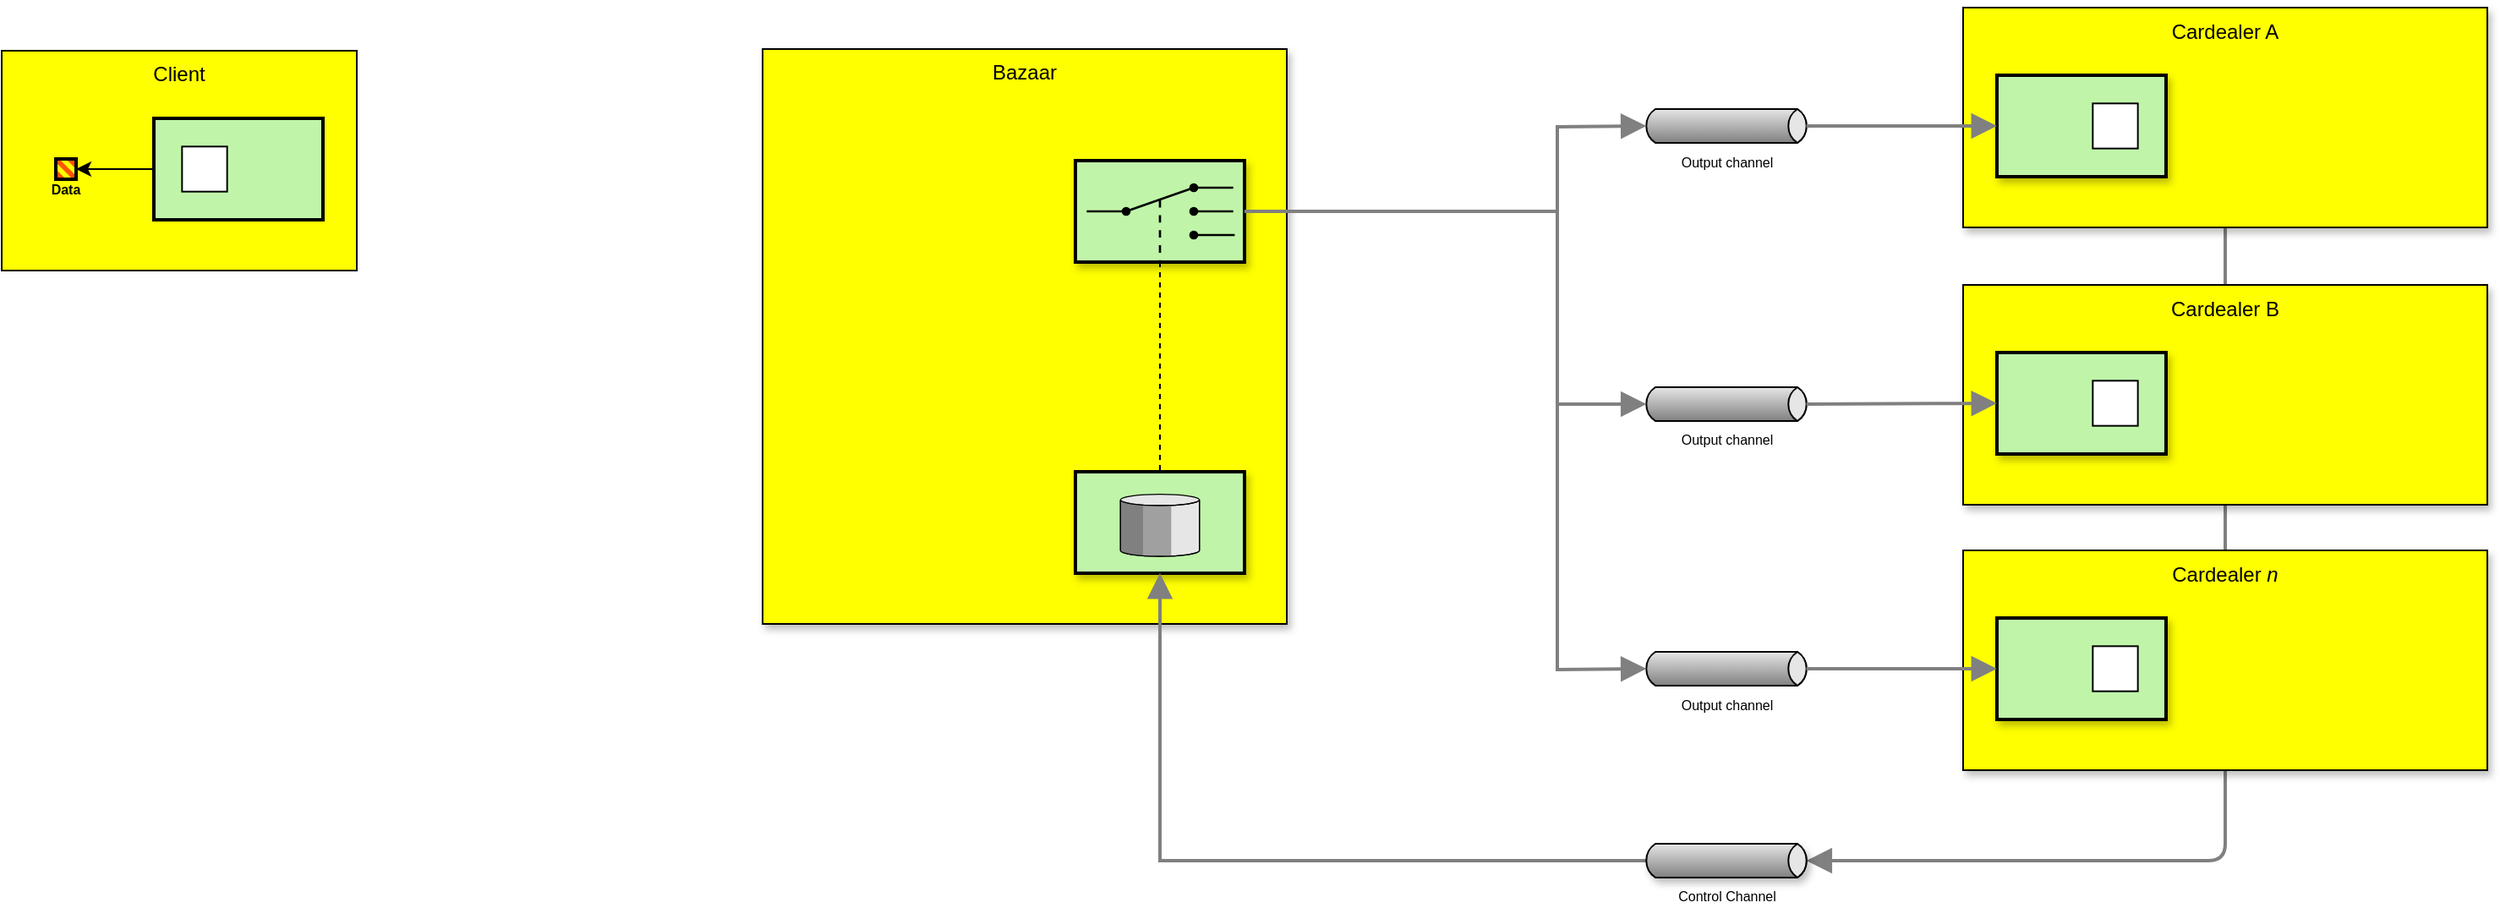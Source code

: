 <mxfile version="10.5.2" type="device"><diagram id="vUIkzF6_i8L9vmRWqU7M" name="Page-1"><mxGraphModel dx="1803" dy="812" grid="1" gridSize="10" guides="1" tooltips="1" connect="1" arrows="1" fold="1" page="0" pageScale="1" pageWidth="827" pageHeight="1169" math="0" shadow="0"><root><mxCell id="0"/><mxCell id="1" parent="0"/><mxCell id="Mn6RaP3FvcB8I4_bRsd--51" value="" style="edgeStyle=none;html=1;strokeColor=#808080;endArrow=block;endSize=10;dashed=0;verticalAlign=bottom;strokeWidth=2;shadow=0;exitX=0.5;exitY=1;exitDx=0;exitDy=0;entryX=1;entryY=0.5;entryDx=-2.7;entryDy=0;entryPerimeter=0;" edge="1" parent="1" source="Mn6RaP3FvcB8I4_bRsd--6" target="Mn6RaP3FvcB8I4_bRsd--50"><mxGeometry width="160" relative="1" as="geometry"><mxPoint x="120" y="560" as="sourcePoint"/><mxPoint x="280" y="560" as="targetPoint"/><Array as="points"><mxPoint x="1065" y="510"/></Array></mxGeometry></mxCell><mxCell id="Mn6RaP3FvcB8I4_bRsd--4" value="Client" style="rounded=0;whiteSpace=wrap;html=1;fillColor=#FFFF00;verticalAlign=top;" vertex="1" parent="1"><mxGeometry x="-250" y="31" width="210" height="130" as="geometry"/></mxCell><mxCell id="Mn6RaP3FvcB8I4_bRsd--20" style="edgeStyle=orthogonalEdgeStyle;rounded=0;orthogonalLoop=1;jettySize=auto;html=1;exitX=0;exitY=0.5;exitDx=0;exitDy=0;entryX=1;entryY=0.5;entryDx=0;entryDy=0;entryPerimeter=0;" edge="1" parent="1" source="Mn6RaP3FvcB8I4_bRsd--1" target="Mn6RaP3FvcB8I4_bRsd--19"><mxGeometry relative="1" as="geometry"/></mxCell><mxCell id="Mn6RaP3FvcB8I4_bRsd--1" value="" style="strokeWidth=2;dashed=0;align=center;fontSize=8;shape=rect;verticalLabelPosition=bottom;verticalAlign=top;fillColor=#c0f5a9;strokeColor=#000000;" vertex="1" parent="1"><mxGeometry x="-160" y="71" width="100" height="60" as="geometry"/></mxCell><mxCell id="Mn6RaP3FvcB8I4_bRsd--2" value="" style="strokeWidth=1;dashed=0;align=center;fontSize=8;shape=rect;fillColor=#ffffff;strokeColor=#000000;" vertex="1" parent="Mn6RaP3FvcB8I4_bRsd--1"><mxGeometry x="16.667" y="16.667" width="26.667" height="26.667" as="geometry"/></mxCell><mxCell id="Mn6RaP3FvcB8I4_bRsd--5" value="Bazaar" style="rounded=0;whiteSpace=wrap;html=1;fillColor=#FFFF00;verticalAlign=top;shadow=1;" vertex="1" parent="1"><mxGeometry x="200" y="30" width="310" height="340" as="geometry"/></mxCell><mxCell id="Mn6RaP3FvcB8I4_bRsd--6" value="Cardealer A" style="rounded=0;whiteSpace=wrap;html=1;fillColor=#FFFF00;verticalAlign=top;shadow=1;" vertex="1" parent="1"><mxGeometry x="910" y="5.5" width="310" height="130" as="geometry"/></mxCell><mxCell id="Mn6RaP3FvcB8I4_bRsd--16" value="" style="strokeWidth=2;outlineConnect=0;dashed=0;align=center;fontSize=8;verticalLabelPosition=bottom;verticalAlign=top;shape=mxgraph.eip.message_store;fillColor=#c0f5a9;strokeColor=#000000;shadow=1;" vertex="1" parent="1"><mxGeometry x="385" y="280" width="100" height="60" as="geometry"/></mxCell><mxCell id="Mn6RaP3FvcB8I4_bRsd--19" value="Data" style="strokeWidth=2;outlineConnect=0;dashed=0;align=center;fontSize=8;shape=mxgraph.eip.message_1;fillColor=#ff5500;strokeColor=#000000;fontStyle=1;verticalAlign=middle;labelPosition=center;verticalLabelPosition=bottom;" vertex="1" parent="1"><mxGeometry x="-218" y="95" width="12" height="12" as="geometry"/></mxCell><mxCell id="Mn6RaP3FvcB8I4_bRsd--22" value="" style="strokeWidth=2;dashed=0;align=center;fontSize=8;shape=rect;verticalLabelPosition=bottom;verticalAlign=top;fillColor=#c0f5a9;strokeColor=#000000;shadow=1;" vertex="1" parent="1"><mxGeometry x="930" y="45.5" width="100" height="60" as="geometry"/></mxCell><mxCell id="Mn6RaP3FvcB8I4_bRsd--23" value="" style="strokeWidth=1;dashed=0;align=center;fontSize=8;shape=rect;fillColor=#ffffff;strokeColor=#000000;" vertex="1" parent="Mn6RaP3FvcB8I4_bRsd--22"><mxGeometry x="56.667" y="16.667" width="26.667" height="26.667" as="geometry"/></mxCell><mxCell id="Mn6RaP3FvcB8I4_bRsd--25" style="edgeStyle=orthogonalEdgeStyle;rounded=0;orthogonalLoop=1;jettySize=auto;html=1;dashed=1;endArrow=none;endFill=0;" edge="1" parent="1" source="Mn6RaP3FvcB8I4_bRsd--24" target="Mn6RaP3FvcB8I4_bRsd--16"><mxGeometry relative="1" as="geometry"/></mxCell><mxCell id="Mn6RaP3FvcB8I4_bRsd--24" value="" style="strokeWidth=2;outlineConnect=0;dashed=0;align=center;fontSize=8;fillColor=#c0f5a9;verticalLabelPosition=bottom;verticalAlign=top;strokeColor=#000000;shape=mxgraph.eip.dynamic_router;shadow=1;" vertex="1" parent="1"><mxGeometry x="385" y="96" width="100" height="60" as="geometry"/></mxCell><mxCell id="Mn6RaP3FvcB8I4_bRsd--26" value="Cardealer B" style="rounded=0;whiteSpace=wrap;html=1;fillColor=#FFFF00;verticalAlign=top;shadow=1;" vertex="1" parent="1"><mxGeometry x="910" y="169.5" width="310" height="130" as="geometry"/></mxCell><mxCell id="Mn6RaP3FvcB8I4_bRsd--27" value="" style="strokeWidth=2;dashed=0;align=center;fontSize=8;shape=rect;verticalLabelPosition=bottom;verticalAlign=top;fillColor=#c0f5a9;strokeColor=#000000;shadow=1;" vertex="1" parent="1"><mxGeometry x="930" y="209.5" width="100" height="60" as="geometry"/></mxCell><mxCell id="Mn6RaP3FvcB8I4_bRsd--28" value="" style="strokeWidth=1;dashed=0;align=center;fontSize=8;shape=rect;fillColor=#ffffff;strokeColor=#000000;" vertex="1" parent="Mn6RaP3FvcB8I4_bRsd--27"><mxGeometry x="56.667" y="16.667" width="26.667" height="26.667" as="geometry"/></mxCell><mxCell id="Mn6RaP3FvcB8I4_bRsd--29" value="Cardealer &lt;i&gt;n&lt;/i&gt;" style="rounded=0;whiteSpace=wrap;html=1;fillColor=#FFFF00;verticalAlign=top;shadow=1;" vertex="1" parent="1"><mxGeometry x="910" y="326.5" width="310" height="130" as="geometry"/></mxCell><mxCell id="Mn6RaP3FvcB8I4_bRsd--30" value="" style="strokeWidth=2;dashed=0;align=center;fontSize=8;shape=rect;verticalLabelPosition=bottom;verticalAlign=top;fillColor=#c0f5a9;strokeColor=#000000;shadow=1;" vertex="1" parent="1"><mxGeometry x="930" y="366.5" width="100" height="60" as="geometry"/></mxCell><mxCell id="Mn6RaP3FvcB8I4_bRsd--31" value="" style="strokeWidth=1;dashed=0;align=center;fontSize=8;shape=rect;fillColor=#ffffff;strokeColor=#000000;" vertex="1" parent="Mn6RaP3FvcB8I4_bRsd--30"><mxGeometry x="56.667" y="16.667" width="26.667" height="26.667" as="geometry"/></mxCell><mxCell id="Mn6RaP3FvcB8I4_bRsd--40" value="Output channel" style="strokeWidth=1;outlineConnect=0;strokeColor=#000000;dashed=0;align=center;html=1;fontSize=8;shape=mxgraph.eip.messageChannel;verticalLabelPosition=bottom;labelBackgroundColor=#ffffff;verticalAlign=top;fillColor=#B0AFAF;" vertex="1" parent="1"><mxGeometry x="720" y="65.5" width="100" height="20" as="geometry"/></mxCell><mxCell id="Mn6RaP3FvcB8I4_bRsd--41" value="Output channel" style="strokeWidth=1;outlineConnect=0;strokeColor=#000000;dashed=0;align=center;html=1;fontSize=8;shape=mxgraph.eip.messageChannel;verticalLabelPosition=bottom;labelBackgroundColor=#ffffff;verticalAlign=top;fillColor=#B0AFAF;" vertex="1" parent="1"><mxGeometry x="720" y="230" width="100" height="20" as="geometry"/></mxCell><mxCell id="Mn6RaP3FvcB8I4_bRsd--42" value="Output channel" style="strokeWidth=1;outlineConnect=0;strokeColor=#000000;dashed=0;align=center;html=1;fontSize=8;shape=mxgraph.eip.messageChannel;verticalLabelPosition=bottom;labelBackgroundColor=#ffffff;verticalAlign=top;fillColor=#B0AFAF;" vertex="1" parent="1"><mxGeometry x="720" y="386.5" width="100" height="20" as="geometry"/></mxCell><mxCell id="Mn6RaP3FvcB8I4_bRsd--43" value="" style="edgeStyle=none;html=1;strokeColor=#808080;endArrow=block;endSize=10;dashed=0;verticalAlign=bottom;strokeWidth=2;exitX=1;exitY=0.5;exitDx=0;exitDy=0;exitPerimeter=0;entryX=0;entryY=0.5;entryDx=2.7;entryDy=0;entryPerimeter=0;rounded=0;" edge="1" parent="1" source="Mn6RaP3FvcB8I4_bRsd--24" target="Mn6RaP3FvcB8I4_bRsd--41"><mxGeometry width="160" relative="1" as="geometry"><mxPoint x="660" y="140" as="sourcePoint"/><mxPoint x="720" y="250" as="targetPoint"/><Array as="points"><mxPoint x="670" y="126"/><mxPoint x="670" y="240"/></Array></mxGeometry></mxCell><mxCell id="Mn6RaP3FvcB8I4_bRsd--45" value="" style="edgeStyle=none;html=1;strokeColor=#808080;endArrow=block;endSize=10;dashed=0;verticalAlign=bottom;strokeWidth=2;exitX=1;exitY=0.5;exitDx=0;exitDy=0;exitPerimeter=0;entryX=0;entryY=0.5;entryDx=2.7;entryDy=0;entryPerimeter=0;rounded=0;" edge="1" parent="1" source="Mn6RaP3FvcB8I4_bRsd--24" target="Mn6RaP3FvcB8I4_bRsd--42"><mxGeometry width="160" relative="1" as="geometry"><mxPoint x="510" y="510" as="sourcePoint"/><mxPoint x="670" y="510" as="targetPoint"/><Array as="points"><mxPoint x="670" y="126"/><mxPoint x="670" y="330"/><mxPoint x="670" y="397"/></Array></mxGeometry></mxCell><mxCell id="Mn6RaP3FvcB8I4_bRsd--46" value="" style="edgeStyle=none;html=1;strokeColor=#808080;endArrow=block;endSize=10;dashed=0;verticalAlign=bottom;strokeWidth=2;exitX=1;exitY=0.5;exitDx=0;exitDy=0;exitPerimeter=0;entryX=0;entryY=0.5;entryDx=2.7;entryDy=0;entryPerimeter=0;shadow=0;rounded=0;" edge="1" parent="1" source="Mn6RaP3FvcB8I4_bRsd--24" target="Mn6RaP3FvcB8I4_bRsd--40"><mxGeometry width="160" relative="1" as="geometry"><mxPoint x="560" y="490" as="sourcePoint"/><mxPoint x="720" y="490" as="targetPoint"/><Array as="points"><mxPoint x="670" y="126"/><mxPoint x="670" y="76"/></Array></mxGeometry></mxCell><mxCell id="Mn6RaP3FvcB8I4_bRsd--47" value="" style="edgeStyle=none;html=1;strokeColor=#808080;endArrow=block;endSize=10;dashed=0;verticalAlign=bottom;strokeWidth=2;shadow=0;entryX=0;entryY=0.5;entryDx=0;entryDy=0;exitX=1;exitY=0.5;exitDx=-2.7;exitDy=0;exitPerimeter=0;" edge="1" parent="1" source="Mn6RaP3FvcB8I4_bRsd--42" target="Mn6RaP3FvcB8I4_bRsd--30"><mxGeometry width="160" relative="1" as="geometry"><mxPoint x="10" y="490" as="sourcePoint"/><mxPoint x="170" y="490" as="targetPoint"/></mxGeometry></mxCell><mxCell id="Mn6RaP3FvcB8I4_bRsd--48" value="" style="edgeStyle=none;html=1;strokeColor=#808080;endArrow=block;endSize=10;dashed=0;verticalAlign=bottom;strokeWidth=2;shadow=0;entryX=0;entryY=0.5;entryDx=0;entryDy=0;exitX=1;exitY=0.5;exitDx=-2.7;exitDy=0;exitPerimeter=0;" edge="1" parent="1" source="Mn6RaP3FvcB8I4_bRsd--41" target="Mn6RaP3FvcB8I4_bRsd--27"><mxGeometry width="160" relative="1" as="geometry"><mxPoint x="10" y="480" as="sourcePoint"/><mxPoint x="170" y="480" as="targetPoint"/></mxGeometry></mxCell><mxCell id="Mn6RaP3FvcB8I4_bRsd--49" value="" style="edgeStyle=none;html=1;strokeColor=#808080;endArrow=block;endSize=10;dashed=0;verticalAlign=bottom;strokeWidth=2;shadow=0;entryX=0;entryY=0.5;entryDx=0;entryDy=0;exitX=1;exitY=0.5;exitDx=-2.7;exitDy=0;exitPerimeter=0;" edge="1" parent="1" source="Mn6RaP3FvcB8I4_bRsd--40" target="Mn6RaP3FvcB8I4_bRsd--22"><mxGeometry width="160" relative="1" as="geometry"><mxPoint x="10" y="480" as="sourcePoint"/><mxPoint x="170" y="480" as="targetPoint"/></mxGeometry></mxCell><mxCell id="Mn6RaP3FvcB8I4_bRsd--53" style="edgeStyle=orthogonalEdgeStyle;rounded=0;orthogonalLoop=1;jettySize=auto;html=1;exitX=0;exitY=0.5;exitDx=2.7;exitDy=0;exitPerimeter=0;shadow=0;endArrow=block;endFill=1;strokeColor=#808080;strokeWidth=2;endSize=10;" edge="1" parent="1" source="Mn6RaP3FvcB8I4_bRsd--50" target="Mn6RaP3FvcB8I4_bRsd--16"><mxGeometry relative="1" as="geometry"/></mxCell><mxCell id="Mn6RaP3FvcB8I4_bRsd--50" value="Control Channel" style="strokeWidth=1;outlineConnect=0;strokeColor=#000000;dashed=0;align=center;html=1;fontSize=8;shape=mxgraph.eip.messageChannel;verticalLabelPosition=bottom;labelBackgroundColor=#ffffff;verticalAlign=top;shadow=1;fillColor=#B0AFAF;" vertex="1" parent="1"><mxGeometry x="720" y="500" width="100" height="20" as="geometry"/></mxCell></root></mxGraphModel></diagram></mxfile>